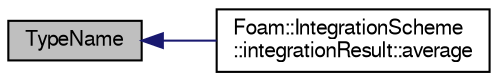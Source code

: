 digraph "TypeName"
{
  bgcolor="transparent";
  edge [fontname="FreeSans",fontsize="10",labelfontname="FreeSans",labelfontsize="10"];
  node [fontname="FreeSans",fontsize="10",shape=record];
  rankdir="LR";
  Node12 [label="TypeName",height=0.2,width=0.4,color="black", fillcolor="grey75", style="filled", fontcolor="black"];
  Node12 -> Node13 [dir="back",color="midnightblue",fontsize="10",style="solid",fontname="FreeSans"];
  Node13 [label="Foam::IntegrationScheme\l::integrationResult::average",height=0.2,width=0.4,color="black",URL="$a23850.html#a3b5fa8dba8538e7af9bd4312fe665b59",tooltip="Return access to the average for changing. "];
}
